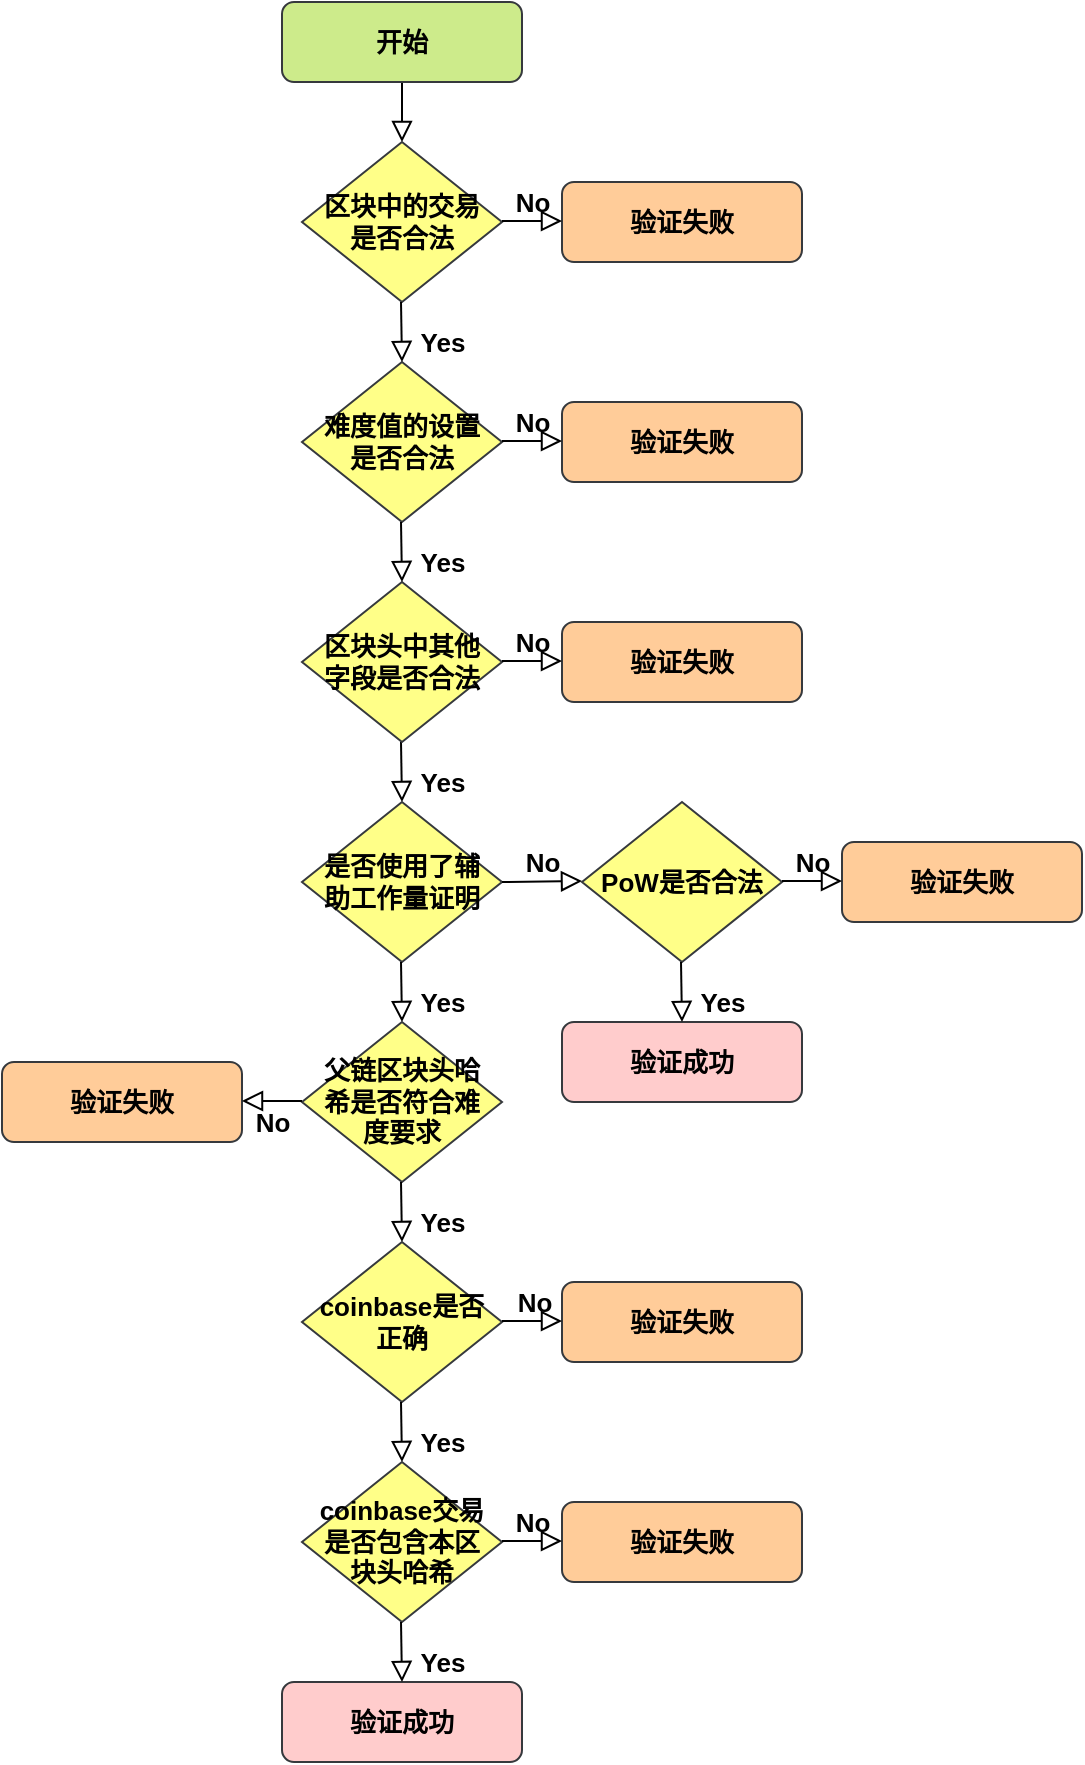 <mxfile version="21.7.1" type="github">
  <diagram id="C5RBs43oDa-KdzZeNtuy" name="Page-1">
    <mxGraphModel dx="1050" dy="560" grid="1" gridSize="10" guides="1" tooltips="1" connect="1" arrows="1" fold="1" page="1" pageScale="1" pageWidth="827" pageHeight="1169" math="0" shadow="0">
      <root>
        <mxCell id="WIyWlLk6GJQsqaUBKTNV-0" />
        <mxCell id="WIyWlLk6GJQsqaUBKTNV-1" parent="WIyWlLk6GJQsqaUBKTNV-0" />
        <mxCell id="WIyWlLk6GJQsqaUBKTNV-2" value="" style="rounded=0;html=1;jettySize=auto;orthogonalLoop=1;fontSize=13;endArrow=block;endFill=0;endSize=8;strokeWidth=1;shadow=0;labelBackgroundColor=none;edgeStyle=orthogonalEdgeStyle;fontStyle=1;spacingTop=0;" parent="WIyWlLk6GJQsqaUBKTNV-1" source="WIyWlLk6GJQsqaUBKTNV-3" target="WIyWlLk6GJQsqaUBKTNV-6" edge="1">
          <mxGeometry relative="1" as="geometry" />
        </mxCell>
        <mxCell id="WIyWlLk6GJQsqaUBKTNV-3" value="开始" style="rounded=1;whiteSpace=wrap;html=1;fontSize=13;glass=0;strokeWidth=1;shadow=0;fillColor=#cdeb8b;strokeColor=#36393d;fontStyle=1;spacingTop=0;" parent="WIyWlLk6GJQsqaUBKTNV-1" vertex="1">
          <mxGeometry x="330" width="120" height="40" as="geometry" />
        </mxCell>
        <mxCell id="WIyWlLk6GJQsqaUBKTNV-6" value="区块中的交易是否合法" style="rhombus;whiteSpace=wrap;html=1;shadow=0;fontFamily=Helvetica;fontSize=13;align=center;strokeWidth=1;spacing=6;spacingTop=0;fillColor=#ffff88;strokeColor=#36393d;fontStyle=1" parent="WIyWlLk6GJQsqaUBKTNV-1" vertex="1">
          <mxGeometry x="340" y="70" width="100" height="80" as="geometry" />
        </mxCell>
        <mxCell id="WIyWlLk6GJQsqaUBKTNV-7" value="验证失败" style="rounded=1;whiteSpace=wrap;html=1;fontSize=13;glass=0;strokeWidth=1;shadow=0;fillColor=#ffcc99;strokeColor=#36393d;fontStyle=1;spacingTop=0;" parent="WIyWlLk6GJQsqaUBKTNV-1" vertex="1">
          <mxGeometry x="470" y="90" width="120" height="40" as="geometry" />
        </mxCell>
        <mxCell id="WIyWlLk6GJQsqaUBKTNV-10" value="难度值的设置是否合法" style="rhombus;whiteSpace=wrap;html=1;shadow=0;fontFamily=Helvetica;fontSize=13;align=center;strokeWidth=1;spacing=6;spacingTop=0;fillColor=#ffff88;strokeColor=#36393d;fontStyle=1" parent="WIyWlLk6GJQsqaUBKTNV-1" vertex="1">
          <mxGeometry x="340" y="180" width="100" height="80" as="geometry" />
        </mxCell>
        <mxCell id="WIyWlLk6GJQsqaUBKTNV-12" value="验证失败" style="rounded=1;whiteSpace=wrap;html=1;fontSize=13;glass=0;strokeWidth=1;shadow=0;fillColor=#ffcc99;strokeColor=#36393d;fontStyle=1;spacingTop=0;" parent="WIyWlLk6GJQsqaUBKTNV-1" vertex="1">
          <mxGeometry x="470" y="200" width="120" height="40" as="geometry" />
        </mxCell>
        <mxCell id="XA8mHJR6JehEEyk6Ijwh-9" value="验证失败" style="rounded=1;whiteSpace=wrap;html=1;fontSize=13;glass=0;strokeWidth=1;shadow=0;fillColor=#ffcc99;strokeColor=#36393d;fontStyle=1;spacingTop=0;" parent="WIyWlLk6GJQsqaUBKTNV-1" vertex="1">
          <mxGeometry x="470" y="310" width="120" height="40" as="geometry" />
        </mxCell>
        <mxCell id="XA8mHJR6JehEEyk6Ijwh-11" value="Yes" style="rounded=0;html=1;jettySize=auto;orthogonalLoop=1;fontSize=13;endArrow=block;endFill=0;endSize=8;strokeWidth=1;shadow=0;labelBackgroundColor=none;edgeStyle=orthogonalEdgeStyle;fontStyle=1;spacingTop=0;" parent="WIyWlLk6GJQsqaUBKTNV-1" edge="1">
          <mxGeometry x="0.333" y="20" relative="1" as="geometry">
            <mxPoint as="offset" />
            <mxPoint x="389.5" y="370" as="sourcePoint" />
            <mxPoint x="390" y="400" as="targetPoint" />
          </mxGeometry>
        </mxCell>
        <mxCell id="XA8mHJR6JehEEyk6Ijwh-12" value="是否使用了辅助工作量证明" style="rhombus;whiteSpace=wrap;html=1;shadow=0;fontFamily=Helvetica;fontSize=13;align=center;strokeWidth=1;spacing=6;spacingTop=0;fillColor=#ffff88;strokeColor=#36393d;fontStyle=1" parent="WIyWlLk6GJQsqaUBKTNV-1" vertex="1">
          <mxGeometry x="340" y="400" width="100" height="80" as="geometry" />
        </mxCell>
        <mxCell id="XA8mHJR6JehEEyk6Ijwh-13" value="PoW是否合法" style="rhombus;whiteSpace=wrap;html=1;shadow=0;fontFamily=Helvetica;fontSize=13;align=center;strokeWidth=1;spacing=6;spacingTop=0;fillColor=#ffff88;strokeColor=#36393d;fontStyle=1" parent="WIyWlLk6GJQsqaUBKTNV-1" vertex="1">
          <mxGeometry x="480" y="400" width="100" height="80" as="geometry" />
        </mxCell>
        <mxCell id="XA8mHJR6JehEEyk6Ijwh-16" value="验证失败" style="rounded=1;whiteSpace=wrap;html=1;fontSize=13;glass=0;strokeWidth=1;shadow=0;fillColor=#ffcc99;strokeColor=#36393d;fontStyle=1;spacingTop=0;" parent="WIyWlLk6GJQsqaUBKTNV-1" vertex="1">
          <mxGeometry x="610" y="420" width="120" height="40" as="geometry" />
        </mxCell>
        <mxCell id="XA8mHJR6JehEEyk6Ijwh-20" value="Yes" style="rounded=0;html=1;jettySize=auto;orthogonalLoop=1;fontSize=13;endArrow=block;endFill=0;endSize=8;strokeWidth=1;shadow=0;labelBackgroundColor=none;edgeStyle=orthogonalEdgeStyle;entryX=0.5;entryY=0;entryDx=0;entryDy=0;fontStyle=1;spacingTop=0;" parent="WIyWlLk6GJQsqaUBKTNV-1" target="XA8mHJR6JehEEyk6Ijwh-21" edge="1">
          <mxGeometry x="0.333" y="20" relative="1" as="geometry">
            <mxPoint as="offset" />
            <mxPoint x="389.5" y="480" as="sourcePoint" />
            <mxPoint x="389.5" y="540" as="targetPoint" />
          </mxGeometry>
        </mxCell>
        <mxCell id="XA8mHJR6JehEEyk6Ijwh-21" value="父链区块头哈希是否符合难度要求" style="rhombus;whiteSpace=wrap;html=1;shadow=0;fontFamily=Helvetica;fontSize=13;align=center;strokeWidth=1;spacing=6;spacingTop=0;fillColor=#ffff88;strokeColor=#36393d;fontStyle=1" parent="WIyWlLk6GJQsqaUBKTNV-1" vertex="1">
          <mxGeometry x="340" y="510" width="100" height="80" as="geometry" />
        </mxCell>
        <mxCell id="XA8mHJR6JehEEyk6Ijwh-22" value="验证失败" style="rounded=1;whiteSpace=wrap;html=1;fontSize=13;glass=0;strokeWidth=1;shadow=0;fillColor=#ffcc99;strokeColor=#36393d;fontStyle=1;spacingTop=0;" parent="WIyWlLk6GJQsqaUBKTNV-1" vertex="1">
          <mxGeometry x="190" y="530" width="120" height="40" as="geometry" />
        </mxCell>
        <mxCell id="XA8mHJR6JehEEyk6Ijwh-23" value="No" style="edgeStyle=orthogonalEdgeStyle;rounded=0;html=1;jettySize=auto;orthogonalLoop=1;fontSize=13;endArrow=block;endFill=0;endSize=8;strokeWidth=1;shadow=0;labelBackgroundColor=none;fontStyle=1;spacingTop=0;" parent="WIyWlLk6GJQsqaUBKTNV-1" edge="1">
          <mxGeometry y="10" relative="1" as="geometry">
            <mxPoint as="offset" />
            <mxPoint x="340" y="549.5" as="sourcePoint" />
            <mxPoint x="310" y="550" as="targetPoint" />
          </mxGeometry>
        </mxCell>
        <mxCell id="XA8mHJR6JehEEyk6Ijwh-24" value="Yes" style="rounded=0;html=1;jettySize=auto;orthogonalLoop=1;fontSize=13;endArrow=block;endFill=0;endSize=8;strokeWidth=1;shadow=0;labelBackgroundColor=none;edgeStyle=orthogonalEdgeStyle;entryX=0.5;entryY=0;entryDx=0;entryDy=0;fontStyle=1;spacingTop=0;" parent="WIyWlLk6GJQsqaUBKTNV-1" target="XA8mHJR6JehEEyk6Ijwh-25" edge="1">
          <mxGeometry x="0.333" y="20" relative="1" as="geometry">
            <mxPoint as="offset" />
            <mxPoint x="389.5" y="590" as="sourcePoint" />
            <mxPoint x="389.5" y="650" as="targetPoint" />
          </mxGeometry>
        </mxCell>
        <mxCell id="XA8mHJR6JehEEyk6Ijwh-25" value="coinbase是否正确" style="rhombus;whiteSpace=wrap;html=1;shadow=0;fontFamily=Helvetica;fontSize=13;align=center;strokeWidth=1;spacing=6;spacingTop=0;fillColor=#ffff88;strokeColor=#36393d;fontStyle=1" parent="WIyWlLk6GJQsqaUBKTNV-1" vertex="1">
          <mxGeometry x="340" y="620" width="100" height="80" as="geometry" />
        </mxCell>
        <mxCell id="XA8mHJR6JehEEyk6Ijwh-28" value="验证失败" style="rounded=1;whiteSpace=wrap;html=1;fontSize=13;glass=0;strokeWidth=1;shadow=0;fillColor=#ffcc99;strokeColor=#36393d;fontStyle=1;spacingTop=0;" parent="WIyWlLk6GJQsqaUBKTNV-1" vertex="1">
          <mxGeometry x="470" y="640" width="120" height="40" as="geometry" />
        </mxCell>
        <mxCell id="XA8mHJR6JehEEyk6Ijwh-29" value="No" style="edgeStyle=orthogonalEdgeStyle;rounded=0;html=1;jettySize=auto;orthogonalLoop=1;fontSize=13;endArrow=block;endFill=0;endSize=8;strokeWidth=1;shadow=0;labelBackgroundColor=none;fontStyle=1;spacingTop=0;" parent="WIyWlLk6GJQsqaUBKTNV-1" edge="1">
          <mxGeometry y="10" relative="1" as="geometry">
            <mxPoint as="offset" />
            <mxPoint x="440" y="659.5" as="sourcePoint" />
            <mxPoint x="470" y="660" as="targetPoint" />
          </mxGeometry>
        </mxCell>
        <mxCell id="XA8mHJR6JehEEyk6Ijwh-30" value="Yes" style="rounded=0;html=1;jettySize=auto;orthogonalLoop=1;fontSize=13;endArrow=block;endFill=0;endSize=8;strokeWidth=1;shadow=0;labelBackgroundColor=none;edgeStyle=orthogonalEdgeStyle;entryX=0.5;entryY=0;entryDx=0;entryDy=0;fontStyle=1;spacingTop=0;" parent="WIyWlLk6GJQsqaUBKTNV-1" target="XA8mHJR6JehEEyk6Ijwh-31" edge="1">
          <mxGeometry x="0.333" y="20" relative="1" as="geometry">
            <mxPoint as="offset" />
            <mxPoint x="389.5" y="700" as="sourcePoint" />
            <mxPoint x="389.5" y="760" as="targetPoint" />
          </mxGeometry>
        </mxCell>
        <mxCell id="XA8mHJR6JehEEyk6Ijwh-31" value="coinbase交易是否包含本区块头哈希" style="rhombus;whiteSpace=wrap;html=1;shadow=0;fontFamily=Helvetica;fontSize=13;align=center;strokeWidth=1;spacing=6;spacingTop=0;fillColor=#ffff88;strokeColor=#36393d;fontStyle=1" parent="WIyWlLk6GJQsqaUBKTNV-1" vertex="1">
          <mxGeometry x="340" y="730" width="100" height="80" as="geometry" />
        </mxCell>
        <mxCell id="XA8mHJR6JehEEyk6Ijwh-32" value="验证成功" style="rounded=1;whiteSpace=wrap;html=1;fontSize=13;glass=0;strokeWidth=1;shadow=0;fillColor=#ffcccc;strokeColor=#36393d;fontStyle=1;spacingTop=0;" parent="WIyWlLk6GJQsqaUBKTNV-1" vertex="1">
          <mxGeometry x="330" y="840" width="120" height="40" as="geometry" />
        </mxCell>
        <mxCell id="XA8mHJR6JehEEyk6Ijwh-34" value="验证失败" style="rounded=1;whiteSpace=wrap;html=1;fontSize=13;glass=0;strokeWidth=1;shadow=0;fillColor=#ffcc99;strokeColor=#36393d;fontStyle=1;spacingTop=0;" parent="WIyWlLk6GJQsqaUBKTNV-1" vertex="1">
          <mxGeometry x="470" y="750" width="120" height="40" as="geometry" />
        </mxCell>
        <mxCell id="XA8mHJR6JehEEyk6Ijwh-8" value="区块头中其他字段是否合法" style="rhombus;whiteSpace=wrap;html=1;shadow=0;fontFamily=Helvetica;fontSize=13;align=center;strokeWidth=1;spacing=6;spacingTop=0;fillColor=#ffff88;strokeColor=#36393d;fontStyle=1" parent="WIyWlLk6GJQsqaUBKTNV-1" vertex="1">
          <mxGeometry x="340" y="290" width="100" height="80" as="geometry" />
        </mxCell>
        <mxCell id="XA8mHJR6JehEEyk6Ijwh-19" value="验证成功" style="rounded=1;whiteSpace=wrap;html=1;fontSize=13;glass=0;strokeWidth=1;shadow=0;fillColor=#ffcccc;strokeColor=#36393d;fontStyle=1;spacingTop=0;" parent="WIyWlLk6GJQsqaUBKTNV-1" vertex="1">
          <mxGeometry x="470" y="510" width="120" height="40" as="geometry" />
        </mxCell>
        <mxCell id="XA8mHJR6JehEEyk6Ijwh-43" value="Yes" style="rounded=0;html=1;jettySize=auto;orthogonalLoop=1;fontSize=13;endArrow=block;endFill=0;endSize=8;strokeWidth=1;shadow=0;labelBackgroundColor=none;edgeStyle=orthogonalEdgeStyle;fontStyle=1;spacingTop=0;" parent="WIyWlLk6GJQsqaUBKTNV-1" edge="1">
          <mxGeometry x="0.333" y="20" relative="1" as="geometry">
            <mxPoint as="offset" />
            <mxPoint x="529.5" y="480" as="sourcePoint" />
            <mxPoint x="530" y="510" as="targetPoint" />
          </mxGeometry>
        </mxCell>
        <mxCell id="XA8mHJR6JehEEyk6Ijwh-46" value="Yes" style="rounded=0;html=1;jettySize=auto;orthogonalLoop=1;fontSize=13;endArrow=block;endFill=0;endSize=8;strokeWidth=1;shadow=0;labelBackgroundColor=none;edgeStyle=orthogonalEdgeStyle;fontStyle=1;spacingTop=0;" parent="WIyWlLk6GJQsqaUBKTNV-1" edge="1">
          <mxGeometry x="0.333" y="20" relative="1" as="geometry">
            <mxPoint as="offset" />
            <mxPoint x="389.5" y="260" as="sourcePoint" />
            <mxPoint x="390" y="290" as="targetPoint" />
          </mxGeometry>
        </mxCell>
        <mxCell id="XA8mHJR6JehEEyk6Ijwh-47" value="Yes" style="rounded=0;html=1;jettySize=auto;orthogonalLoop=1;fontSize=13;endArrow=block;endFill=0;endSize=8;strokeWidth=1;shadow=0;labelBackgroundColor=none;edgeStyle=orthogonalEdgeStyle;fontStyle=1;spacingTop=0;" parent="WIyWlLk6GJQsqaUBKTNV-1" edge="1">
          <mxGeometry x="0.333" y="20" relative="1" as="geometry">
            <mxPoint as="offset" />
            <mxPoint x="389.5" y="150" as="sourcePoint" />
            <mxPoint x="390" y="180" as="targetPoint" />
          </mxGeometry>
        </mxCell>
        <mxCell id="XA8mHJR6JehEEyk6Ijwh-48" value="Yes" style="rounded=0;html=1;jettySize=auto;orthogonalLoop=1;fontSize=13;endArrow=block;endFill=0;endSize=8;strokeWidth=1;shadow=0;labelBackgroundColor=none;edgeStyle=orthogonalEdgeStyle;fontStyle=1;spacingTop=0;" parent="WIyWlLk6GJQsqaUBKTNV-1" edge="1">
          <mxGeometry x="0.333" y="20" relative="1" as="geometry">
            <mxPoint as="offset" />
            <mxPoint x="389.5" y="810" as="sourcePoint" />
            <mxPoint x="390" y="840" as="targetPoint" />
          </mxGeometry>
        </mxCell>
        <mxCell id="XA8mHJR6JehEEyk6Ijwh-53" value="No" style="edgeStyle=orthogonalEdgeStyle;rounded=0;html=1;jettySize=auto;orthogonalLoop=1;fontSize=13;endArrow=block;endFill=0;endSize=8;strokeWidth=1;shadow=0;labelBackgroundColor=none;fontStyle=1;spacingTop=0;" parent="WIyWlLk6GJQsqaUBKTNV-1" edge="1">
          <mxGeometry y="10" relative="1" as="geometry">
            <mxPoint as="offset" />
            <mxPoint x="440" y="219.5" as="sourcePoint" />
            <mxPoint x="470" y="219.5" as="targetPoint" />
          </mxGeometry>
        </mxCell>
        <mxCell id="XA8mHJR6JehEEyk6Ijwh-54" value="No" style="edgeStyle=orthogonalEdgeStyle;rounded=0;html=1;jettySize=auto;orthogonalLoop=1;fontSize=13;endArrow=block;endFill=0;endSize=8;strokeWidth=1;shadow=0;labelBackgroundColor=none;fontStyle=1;spacingTop=0;" parent="WIyWlLk6GJQsqaUBKTNV-1" edge="1">
          <mxGeometry y="10" relative="1" as="geometry">
            <mxPoint as="offset" />
            <mxPoint x="440" y="109.5" as="sourcePoint" />
            <mxPoint x="470" y="109.5" as="targetPoint" />
          </mxGeometry>
        </mxCell>
        <mxCell id="XA8mHJR6JehEEyk6Ijwh-55" value="No" style="edgeStyle=orthogonalEdgeStyle;rounded=0;html=1;jettySize=auto;orthogonalLoop=1;fontSize=13;endArrow=block;endFill=0;endSize=8;strokeWidth=1;shadow=0;labelBackgroundColor=none;fontStyle=1;spacingTop=0;" parent="WIyWlLk6GJQsqaUBKTNV-1" edge="1">
          <mxGeometry y="10" relative="1" as="geometry">
            <mxPoint as="offset" />
            <mxPoint x="440" y="329.5" as="sourcePoint" />
            <mxPoint x="470" y="329.5" as="targetPoint" />
          </mxGeometry>
        </mxCell>
        <mxCell id="XA8mHJR6JehEEyk6Ijwh-56" value="No" style="edgeStyle=orthogonalEdgeStyle;rounded=0;html=1;jettySize=auto;orthogonalLoop=1;fontSize=13;endArrow=block;endFill=0;endSize=8;strokeWidth=1;shadow=0;labelBackgroundColor=none;exitX=1;exitY=0.5;exitDx=0;exitDy=0;fontStyle=1;spacingTop=0;" parent="WIyWlLk6GJQsqaUBKTNV-1" source="XA8mHJR6JehEEyk6Ijwh-12" edge="1">
          <mxGeometry y="10" relative="1" as="geometry">
            <mxPoint as="offset" />
            <mxPoint x="450" y="439.5" as="sourcePoint" />
            <mxPoint x="480" y="439.5" as="targetPoint" />
          </mxGeometry>
        </mxCell>
        <mxCell id="XA8mHJR6JehEEyk6Ijwh-57" value="No" style="edgeStyle=orthogonalEdgeStyle;rounded=0;html=1;jettySize=auto;orthogonalLoop=1;fontSize=13;endArrow=block;endFill=0;endSize=8;strokeWidth=1;shadow=0;labelBackgroundColor=none;fontStyle=1;spacingTop=0;" parent="WIyWlLk6GJQsqaUBKTNV-1" edge="1">
          <mxGeometry y="10" relative="1" as="geometry">
            <mxPoint as="offset" />
            <mxPoint x="580" y="439.5" as="sourcePoint" />
            <mxPoint x="610" y="439.5" as="targetPoint" />
          </mxGeometry>
        </mxCell>
        <mxCell id="XA8mHJR6JehEEyk6Ijwh-58" value="No" style="edgeStyle=orthogonalEdgeStyle;rounded=0;html=1;jettySize=auto;orthogonalLoop=1;fontSize=13;endArrow=block;endFill=0;endSize=8;strokeWidth=1;shadow=0;labelBackgroundColor=none;fontStyle=1;spacingTop=0;" parent="WIyWlLk6GJQsqaUBKTNV-1" edge="1">
          <mxGeometry y="10" relative="1" as="geometry">
            <mxPoint as="offset" />
            <mxPoint x="440" y="769.5" as="sourcePoint" />
            <mxPoint x="470" y="769.5" as="targetPoint" />
          </mxGeometry>
        </mxCell>
      </root>
    </mxGraphModel>
  </diagram>
</mxfile>
